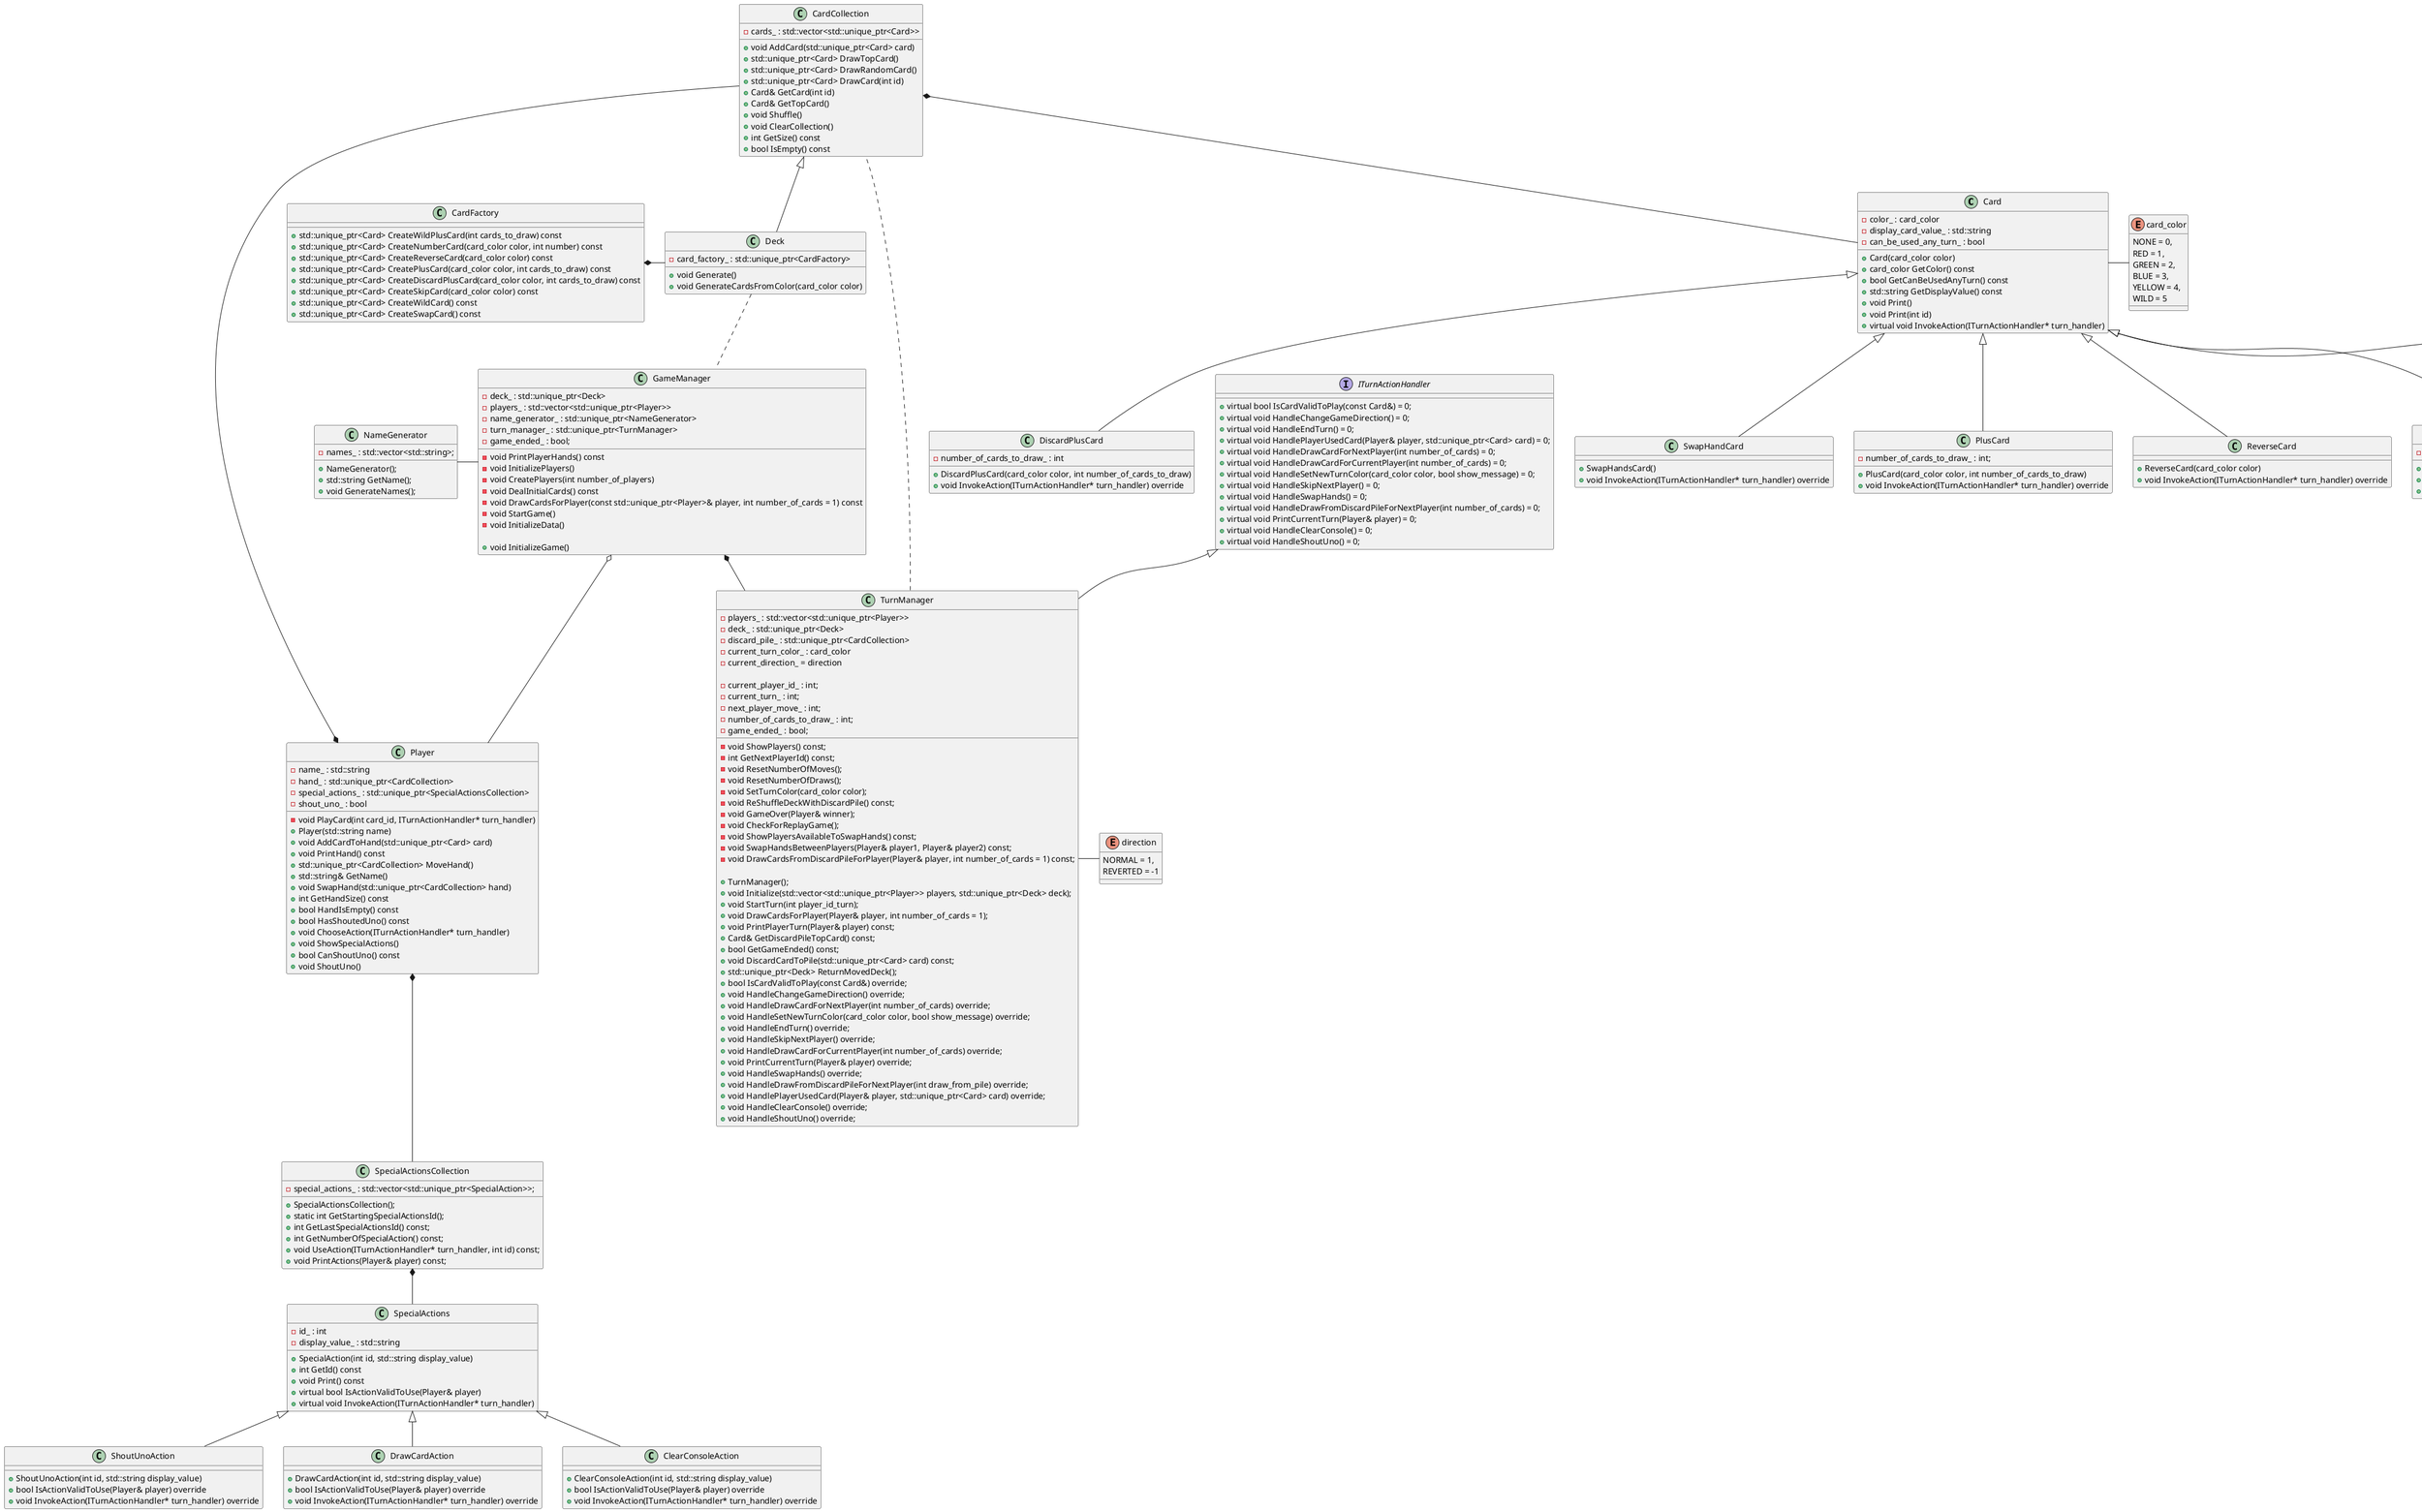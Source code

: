 ﻿@startuml
'https://plantuml.com/sequence-diagram

class Card {
      - color_ : card_color
      - display_card_value_ : std::string
      - can_be_used_any_turn_ : bool

      + Card(card_color color)
      + card_color GetColor() const
      + bool GetCanBeUsedAnyTurn() const
      + std::string GetDisplayValue() const
      + void Print()
      + void Print(int id)
      + virtual void InvokeAction(ITurnActionHandler* turn_handler)
}

class CardCollection {
    - cards_ : std::vector<std::unique_ptr<Card>>
    + void AddCard(std::unique_ptr<Card> card)
    + std::unique_ptr<Card> DrawTopCard()
    + std::unique_ptr<Card> DrawRandomCard()
    + std::unique_ptr<Card> DrawCard(int id)
    + Card& GetCard(int id)
    + Card& GetTopCard()
    + void Shuffle()
    + void ClearCollection()
    + int GetSize() const
    + bool IsEmpty() const
}

class Deck {
    - card_factory_ : std::unique_ptr<CardFactory>
    
    + void Generate()
    + void GenerateCardsFromColor(card_color color)
}

class Deck extends CardCollection

class CardFactory{
    + std::unique_ptr<Card> CreateWildPlusCard(int cards_to_draw) const
    + std::unique_ptr<Card> CreateNumberCard(card_color color, int number) const
    + std::unique_ptr<Card> CreateReverseCard(card_color color) const
    + std::unique_ptr<Card> CreatePlusCard(card_color color, int cards_to_draw) const
    + std::unique_ptr<Card> CreateDiscardPlusCard(card_color color, int cards_to_draw) const
    + std::unique_ptr<Card> CreateSkipCard(card_color color) const
    + std::unique_ptr<Card> CreateWildCard() const
    + std::unique_ptr<Card> CreateSwapCard() const
}

class WildCard {
    + WildCard()
    + void InvokeAction(ITurnActionHandler* turn_handler) override
}

class SwapHandCard{
    + SwapHandsCard()
    + void InvokeAction(ITurnActionHandler* turn_handler) override
}

class WildPlusCard{
    - number_of_cards_to_draw_ : int
    + WildPlusCard()
    + void InvokeAction(ITurnActionHandler* turn_handler) override
}

class PlusCard {
    - number_of_cards_to_draw_ : int;
    + PlusCard(card_color color, int number_of_cards_to_draw)
    + void InvokeAction(ITurnActionHandler* turn_handler) override
}

class ReverseCard {
     + ReverseCard(card_color color)
     + void InvokeAction(ITurnActionHandler* turn_handler) override
}

class NumberCard {
    - number_ : int
    + NumberCard(card_color color, int number)
    + int GetNumber() const
    + void InvokeAction(ITurnActionHandler* turn_handler) override
}

class DiscardPlusCard {
    - number_of_cards_to_draw_ : int
    + DiscardPlusCard(card_color color, int number_of_cards_to_draw)
    + void InvokeAction(ITurnActionHandler* turn_handler) override
}

class DiscardPlusCard extends Card
class NumberCard extends Card
class ReverseCard extends Card
class WildPlusCard extends WildCard
class WildCard extends Card
class SwapHandCard extends Card
class PlusCard extends Card

class SpecialActions {
    - id_ : int
    - display_value_ : std::string
    + SpecialAction(int id, std::string display_value)
    + int GetId() const
    + void Print() const
    + virtual bool IsActionValidToUse(Player& player)
    + virtual void InvokeAction(ITurnActionHandler* turn_handler)
}

class ShoutUnoAction {
    + ShoutUnoAction(int id, std::string display_value)
    + bool IsActionValidToUse(Player& player) override
    + void InvokeAction(ITurnActionHandler* turn_handler) override
}

class DrawCardAction {
    + DrawCardAction(int id, std::string display_value)
    + bool IsActionValidToUse(Player& player) override
    + void InvokeAction(ITurnActionHandler* turn_handler) override
}

class ClearConsoleAction {
     + ClearConsoleAction(int id, std::string display_value)
     + bool IsActionValidToUse(Player& player) override
     + void InvokeAction(ITurnActionHandler* turn_handler) override
}

class SpecialActionsCollection {
    - special_actions_ : std::vector<std::unique_ptr<SpecialAction>>;
    
    + SpecialActionsCollection();
    + static int GetStartingSpecialActionsId();
    + int GetLastSpecialActionsId() const;
    + int GetNumberOfSpecialAction() const;
    + void UseAction(ITurnActionHandler* turn_handler, int id) const;
    + void PrintActions(Player& player) const;
}

class ShoutUnoAction extends SpecialActions
class ClearConsoleAction extends SpecialActions
class DrawCardAction extends SpecialActions

class Player {
    - name_ : std::string
    - hand_ : std::unique_ptr<CardCollection>
    - special_actions_ : std::unique_ptr<SpecialActionsCollection>
    - shout_uno_ : bool
    - void PlayCard(int card_id, ITurnActionHandler* turn_handler)
    + Player(std::string name)
    + void AddCardToHand(std::unique_ptr<Card> card)
    + void PrintHand() const
    + std::unique_ptr<CardCollection> MoveHand()
    + std::string& GetName()
    + void SwapHand(std::unique_ptr<CardCollection> hand)
    + int GetHandSize() const
    + bool HandIsEmpty() const
    + bool HasShoutedUno() const
    + void ChooseAction(ITurnActionHandler* turn_handler)
    + void ShowSpecialActions()
    + bool CanShoutUno() const
    + void ShoutUno()
}

class GameManager {
    - deck_ : std::unique_ptr<Deck> 
    - players_ : std::vector<std::unique_ptr<Player>>
    - name_generator_ : std::unique_ptr<NameGenerator> 
    - turn_manager_ : std::unique_ptr<TurnManager>
    - game_ended_ : bool;

    - void PrintPlayerHands() const
    - void InitializePlayers()
    - void CreatePlayers(int number_of_players)
    - void DealInitialCards() const
    - void DrawCardsForPlayer(const std::unique_ptr<Player>& player, int number_of_cards = 1) const
    - void StartGame()
    - void InitializeData()
    
    + void InitializeGame()
}

class TurnManager {
    - players_ : std::vector<std::unique_ptr<Player>>
    - deck_ : std::unique_ptr<Deck> 
    - discard_pile_ : std::unique_ptr<CardCollection> 
    - current_turn_color_ : card_color
    - current_direction_ = direction
    
    - current_player_id_ : int;
    - current_turn_ : int;
    - next_player_move_ : int;
    - number_of_cards_to_draw_ : int;
    - game_ended_ : bool;
    
    - void ShowPlayers() const;
    - int GetNextPlayerId() const;
    - void ResetNumberOfMoves();
    - void ResetNumberOfDraws();
    - void SetTurnColor(card_color color);
    - void ReShuffleDeckWithDiscardPile() const;
    - void GameOver(Player& winner);
    - void CheckForReplayGame();
    - void ShowPlayersAvailableToSwapHands() const;
    - void SwapHandsBetweenPlayers(Player& player1, Player& player2) const;
    - void DrawCardsFromDiscardPileForPlayer(Player& player, int number_of_cards = 1) const;
    
    + TurnManager();
    + void Initialize(std::vector<std::unique_ptr<Player>> players, std::unique_ptr<Deck> deck);
    + void StartTurn(int player_id_turn);
    + void DrawCardsForPlayer(Player& player, int number_of_cards = 1);
    + void PrintPlayerTurn(Player& player) const;
    + Card& GetDiscardPileTopCard() const;
    + bool GetGameEnded() const;
    + void DiscardCardToPile(std::unique_ptr<Card> card) const;
    + std::unique_ptr<Deck> ReturnMovedDeck();
    + bool IsCardValidToPlay(const Card&) override;
    + void HandleChangeGameDirection() override;
    + void HandleDrawCardForNextPlayer(int number_of_cards) override;
    + void HandleSetNewTurnColor(card_color color, bool show_message) override;
    + void HandleEndTurn() override;
    + void HandleSkipNextPlayer() override;
    + void HandleDrawCardForCurrentPlayer(int number_of_cards) override;
    + void PrintCurrentTurn(Player& player) override;
    + void HandleSwapHands() override;
    + void HandleDrawFromDiscardPileForNextPlayer(int draw_from_pile) override;
    + void HandlePlayerUsedCard(Player& player, std::unique_ptr<Card> card) override;
    + void HandleClearConsole() override;
    + void HandleShoutUno() override;
}

interface ITurnActionHandler {
    + virtual bool IsCardValidToPlay(const Card&) = 0;
    + virtual void HandleChangeGameDirection() = 0;
    + virtual void HandleEndTurn() = 0;
    + virtual void HandlePlayerUsedCard(Player& player, std::unique_ptr<Card> card) = 0;
    + virtual void HandleDrawCardForNextPlayer(int number_of_cards) = 0;
    + virtual void HandleDrawCardForCurrentPlayer(int number_of_cards) = 0;
    + virtual void HandleSetNewTurnColor(card_color color, bool show_message) = 0;
    + virtual void HandleSkipNextPlayer() = 0;
    + virtual void HandleSwapHands() = 0;
    + virtual void HandleDrawFromDiscardPileForNextPlayer(int number_of_cards) = 0;
    + virtual void PrintCurrentTurn(Player& player) = 0;
    + virtual void HandleClearConsole() = 0;
    + virtual void HandleShoutUno() = 0;
}

class TurnManager extends ITurnActionHandler

class NameGenerator {
    - names_ : std::vector<std::string>;
    + NameGenerator();
    + std::string GetName();
    + void GenerateNames();
}

enum card_color {
    NONE = 0,
    RED = 1,
    GREEN = 2,
    BLUE = 3,
    YELLOW = 4,
    WILD = 5
}

enum direction {
    NORMAL = 1,
    REVERTED = -1
}

Card - card_color

GameManager *-- TurnManager

TurnManager - direction

CardFactory *- Deck

Deck .. GameManager
NameGenerator - GameManager

GameManager o-- Player

TurnManager .. CardCollection

Player *-- SpecialActionsCollection
Player *-- CardCollection

CardCollection *-- Card
SpecialActionsCollection *-- SpecialActions


'https://plantuml.com/class-diagram
'
'abstract class AbstractList
'abstract AbstractCollection
'interface List
'interface Collection
'
'List <|-- AbstractList
'Collection <|-- AbstractCollection
'
'Collection <|----- List
'AbstractCollection <|- AbstractList
'AbstractList <|-- ArrayList
'
'class ArrayList {
'Object[] elementData
'size()
'}
'
'enum TimeUnit {
'DAYS
'HOURS
'MINUTES
'}

'class Parent
'class Child
'interface Interface
'Parent<|--Child
'Interface<|..Child
@enduml